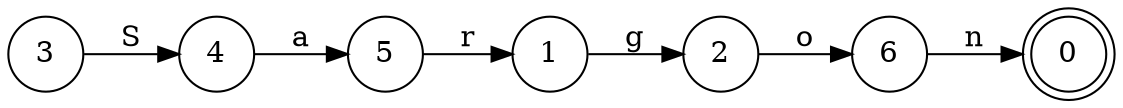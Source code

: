 digraph DFA {
  rankdir=LR;
  node [shape=circle];
  0 [shape=doublecircle];
  1 [shape=circle];
  1 -> 2 [label="g"];
  2 [shape=circle];
  2 -> 6 [label="o"];
  3 [shape=circle];
  3 -> 4 [label="S"];
  4 [shape=circle];
  4 -> 5 [label="a"];
  5 [shape=circle];
  5 -> 1 [label="r"];
  6 [shape=circle];
  6 -> 0 [label="n"];
}
